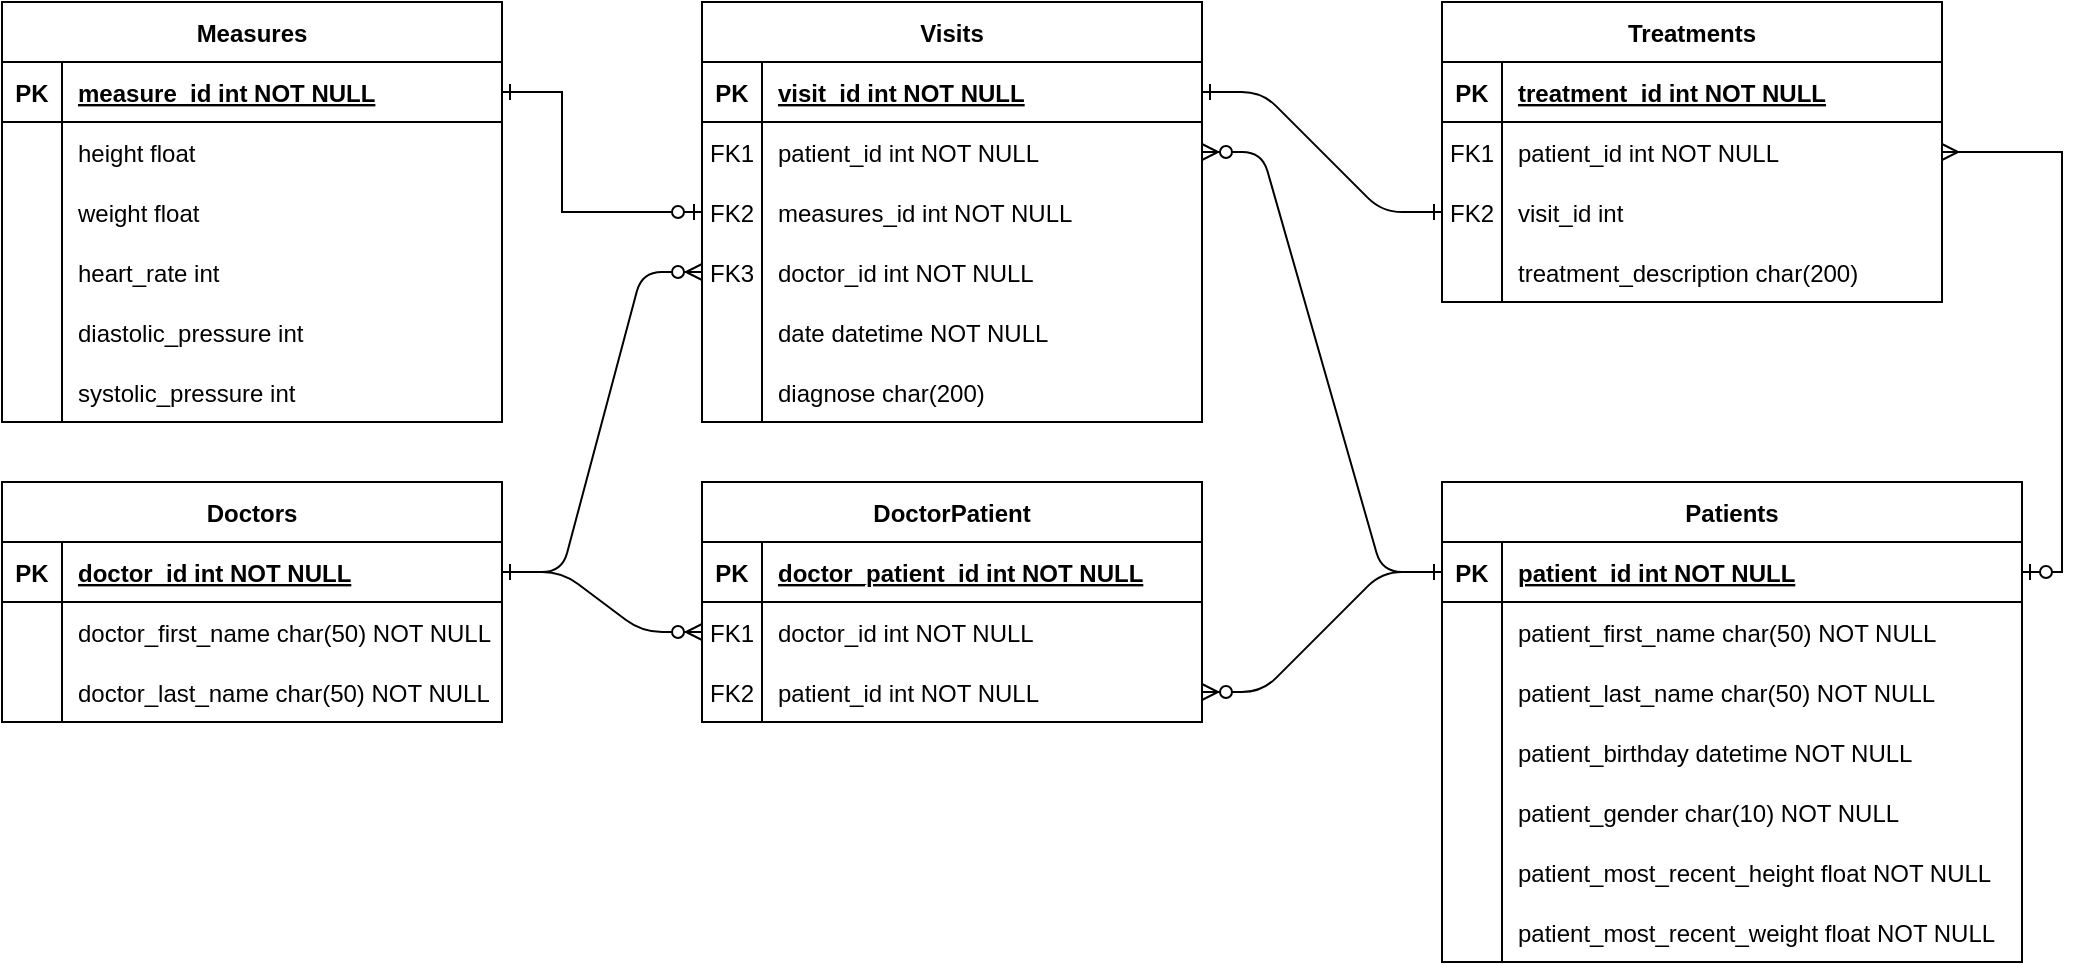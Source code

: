<mxfile version="14.9.6" type="device"><diagram id="R2lEEEUBdFMjLlhIrx00" name="data_model"><mxGraphModel dx="1426" dy="792" grid="1" gridSize="10" guides="1" tooltips="1" connect="1" arrows="1" fold="1" page="1" pageScale="1" pageWidth="850" pageHeight="1100" math="0" shadow="0" extFonts="Permanent Marker^https://fonts.googleapis.com/css?family=Permanent+Marker"><root><mxCell id="0"/><mxCell id="1" parent="0"/><mxCell id="C-vyLk0tnHw3VtMMgP7b-13" value="Patients" style="shape=table;startSize=30;container=1;collapsible=1;childLayout=tableLayout;fixedRows=1;rowLines=0;fontStyle=1;align=center;resizeLast=1;" parent="1" vertex="1"><mxGeometry x="760" y="280" width="290" height="240" as="geometry"><mxRectangle x="380" y="240" width="80" height="30" as="alternateBounds"/></mxGeometry></mxCell><mxCell id="C-vyLk0tnHw3VtMMgP7b-14" value="" style="shape=partialRectangle;collapsible=0;dropTarget=0;pointerEvents=0;fillColor=none;points=[[0,0.5],[1,0.5]];portConstraint=eastwest;top=0;left=0;right=0;bottom=1;" parent="C-vyLk0tnHw3VtMMgP7b-13" vertex="1"><mxGeometry y="30" width="290" height="30" as="geometry"/></mxCell><mxCell id="C-vyLk0tnHw3VtMMgP7b-15" value="PK" style="shape=partialRectangle;overflow=hidden;connectable=0;fillColor=none;top=0;left=0;bottom=0;right=0;fontStyle=1;" parent="C-vyLk0tnHw3VtMMgP7b-14" vertex="1"><mxGeometry width="30" height="30" as="geometry"/></mxCell><mxCell id="C-vyLk0tnHw3VtMMgP7b-16" value="patient_id int NOT NULL " style="shape=partialRectangle;overflow=hidden;connectable=0;fillColor=none;top=0;left=0;bottom=0;right=0;align=left;spacingLeft=6;fontStyle=5;" parent="C-vyLk0tnHw3VtMMgP7b-14" vertex="1"><mxGeometry x="30" width="260" height="30" as="geometry"/></mxCell><mxCell id="C-vyLk0tnHw3VtMMgP7b-17" value="" style="shape=partialRectangle;collapsible=0;dropTarget=0;pointerEvents=0;fillColor=none;points=[[0,0.5],[1,0.5]];portConstraint=eastwest;top=0;left=0;right=0;bottom=0;" parent="C-vyLk0tnHw3VtMMgP7b-13" vertex="1"><mxGeometry y="60" width="290" height="30" as="geometry"/></mxCell><mxCell id="C-vyLk0tnHw3VtMMgP7b-18" value="" style="shape=partialRectangle;overflow=hidden;connectable=0;fillColor=none;top=0;left=0;bottom=0;right=0;" parent="C-vyLk0tnHw3VtMMgP7b-17" vertex="1"><mxGeometry width="30" height="30" as="geometry"/></mxCell><mxCell id="C-vyLk0tnHw3VtMMgP7b-19" value="patient_first_name char(50) NOT NULL" style="shape=partialRectangle;overflow=hidden;connectable=0;fillColor=none;top=0;left=0;bottom=0;right=0;align=left;spacingLeft=6;" parent="C-vyLk0tnHw3VtMMgP7b-17" vertex="1"><mxGeometry x="30" width="260" height="30" as="geometry"/></mxCell><mxCell id="C-vyLk0tnHw3VtMMgP7b-20" value="" style="shape=partialRectangle;collapsible=0;dropTarget=0;pointerEvents=0;fillColor=none;points=[[0,0.5],[1,0.5]];portConstraint=eastwest;top=0;left=0;right=0;bottom=0;" parent="C-vyLk0tnHw3VtMMgP7b-13" vertex="1"><mxGeometry y="90" width="290" height="30" as="geometry"/></mxCell><mxCell id="C-vyLk0tnHw3VtMMgP7b-21" value="" style="shape=partialRectangle;overflow=hidden;connectable=0;fillColor=none;top=0;left=0;bottom=0;right=0;" parent="C-vyLk0tnHw3VtMMgP7b-20" vertex="1"><mxGeometry width="30" height="30" as="geometry"/></mxCell><mxCell id="C-vyLk0tnHw3VtMMgP7b-22" value="patient_last_name char(50) NOT NULL    " style="shape=partialRectangle;overflow=hidden;connectable=0;fillColor=none;top=0;left=0;bottom=0;right=0;align=left;spacingLeft=6;" parent="C-vyLk0tnHw3VtMMgP7b-20" vertex="1"><mxGeometry x="30" width="260" height="30" as="geometry"/></mxCell><mxCell id="SyS3CZimmvygquzeQpcp-12" value="" style="shape=partialRectangle;collapsible=0;dropTarget=0;pointerEvents=0;fillColor=none;points=[[0,0.5],[1,0.5]];portConstraint=eastwest;top=0;left=0;right=0;bottom=0;" parent="C-vyLk0tnHw3VtMMgP7b-13" vertex="1"><mxGeometry y="120" width="290" height="30" as="geometry"/></mxCell><mxCell id="SyS3CZimmvygquzeQpcp-13" value="" style="shape=partialRectangle;overflow=hidden;connectable=0;fillColor=none;top=0;left=0;bottom=0;right=0;" parent="SyS3CZimmvygquzeQpcp-12" vertex="1"><mxGeometry width="30" height="30" as="geometry"/></mxCell><mxCell id="SyS3CZimmvygquzeQpcp-14" value="patient_birthday datetime NOT NULL    " style="shape=partialRectangle;overflow=hidden;connectable=0;fillColor=none;top=0;left=0;bottom=0;right=0;align=left;spacingLeft=6;" parent="SyS3CZimmvygquzeQpcp-12" vertex="1"><mxGeometry x="30" width="260" height="30" as="geometry"/></mxCell><mxCell id="SyS3CZimmvygquzeQpcp-28" value="" style="shape=partialRectangle;collapsible=0;dropTarget=0;pointerEvents=0;fillColor=none;points=[[0,0.5],[1,0.5]];portConstraint=eastwest;top=0;left=0;right=0;bottom=0;" parent="C-vyLk0tnHw3VtMMgP7b-13" vertex="1"><mxGeometry y="150" width="290" height="30" as="geometry"/></mxCell><mxCell id="SyS3CZimmvygquzeQpcp-29" value="" style="shape=partialRectangle;overflow=hidden;connectable=0;fillColor=none;top=0;left=0;bottom=0;right=0;" parent="SyS3CZimmvygquzeQpcp-28" vertex="1"><mxGeometry width="30" height="30" as="geometry"/></mxCell><mxCell id="SyS3CZimmvygquzeQpcp-30" value="patient_gender char(10) NOT NULL    " style="shape=partialRectangle;overflow=hidden;connectable=0;fillColor=none;top=0;left=0;bottom=0;right=0;align=left;spacingLeft=6;" parent="SyS3CZimmvygquzeQpcp-28" vertex="1"><mxGeometry x="30" width="260" height="30" as="geometry"/></mxCell><mxCell id="HrESRsOATAWrDSM1WbiA-1" value="" style="shape=partialRectangle;collapsible=0;dropTarget=0;pointerEvents=0;fillColor=none;points=[[0,0.5],[1,0.5]];portConstraint=eastwest;top=0;left=0;right=0;bottom=0;" parent="C-vyLk0tnHw3VtMMgP7b-13" vertex="1"><mxGeometry y="180" width="290" height="30" as="geometry"/></mxCell><mxCell id="HrESRsOATAWrDSM1WbiA-2" value="" style="shape=partialRectangle;overflow=hidden;connectable=0;fillColor=none;top=0;left=0;bottom=0;right=0;" parent="HrESRsOATAWrDSM1WbiA-1" vertex="1"><mxGeometry width="30" height="30" as="geometry"/></mxCell><mxCell id="HrESRsOATAWrDSM1WbiA-3" value="patient_most_recent_height float NOT NULL    " style="shape=partialRectangle;overflow=hidden;connectable=0;fillColor=none;top=0;left=0;bottom=0;right=0;align=left;spacingLeft=6;" parent="HrESRsOATAWrDSM1WbiA-1" vertex="1"><mxGeometry x="30" width="260" height="30" as="geometry"/></mxCell><mxCell id="HrESRsOATAWrDSM1WbiA-4" value="" style="shape=partialRectangle;collapsible=0;dropTarget=0;pointerEvents=0;fillColor=none;points=[[0,0.5],[1,0.5]];portConstraint=eastwest;top=0;left=0;right=0;bottom=0;" parent="C-vyLk0tnHw3VtMMgP7b-13" vertex="1"><mxGeometry y="210" width="290" height="30" as="geometry"/></mxCell><mxCell id="HrESRsOATAWrDSM1WbiA-5" value="" style="shape=partialRectangle;overflow=hidden;connectable=0;fillColor=none;top=0;left=0;bottom=0;right=0;" parent="HrESRsOATAWrDSM1WbiA-4" vertex="1"><mxGeometry width="30" height="30" as="geometry"/></mxCell><mxCell id="HrESRsOATAWrDSM1WbiA-6" value="patient_most_recent_weight float NOT NULL    " style="shape=partialRectangle;overflow=hidden;connectable=0;fillColor=none;top=0;left=0;bottom=0;right=0;align=left;spacingLeft=6;" parent="HrESRsOATAWrDSM1WbiA-4" vertex="1"><mxGeometry x="30" width="260" height="30" as="geometry"/></mxCell><object label="Doctors" id="C-vyLk0tnHw3VtMMgP7b-23"><mxCell style="shape=table;startSize=30;container=1;collapsible=1;childLayout=tableLayout;fixedRows=1;rowLines=0;fontStyle=1;align=center;resizeLast=1;" parent="1" vertex="1"><mxGeometry x="40" y="280" width="250" height="120" as="geometry"><mxRectangle width="80" height="30" as="alternateBounds"/></mxGeometry></mxCell></object><mxCell id="C-vyLk0tnHw3VtMMgP7b-24" value="" style="shape=partialRectangle;collapsible=0;dropTarget=0;pointerEvents=0;fillColor=none;points=[[0,0.5],[1,0.5]];portConstraint=eastwest;top=0;left=0;right=0;bottom=1;" parent="C-vyLk0tnHw3VtMMgP7b-23" vertex="1"><mxGeometry y="30" width="250" height="30" as="geometry"/></mxCell><mxCell id="C-vyLk0tnHw3VtMMgP7b-25" value="PK" style="shape=partialRectangle;overflow=hidden;connectable=0;fillColor=none;top=0;left=0;bottom=0;right=0;fontStyle=1;" parent="C-vyLk0tnHw3VtMMgP7b-24" vertex="1"><mxGeometry width="30" height="30" as="geometry"/></mxCell><mxCell id="C-vyLk0tnHw3VtMMgP7b-26" value="doctor_id int NOT NULL" style="shape=partialRectangle;overflow=hidden;connectable=0;fillColor=none;top=0;left=0;bottom=0;right=0;align=left;spacingLeft=6;fontStyle=5;" parent="C-vyLk0tnHw3VtMMgP7b-24" vertex="1"><mxGeometry x="30" width="220" height="30" as="geometry"/></mxCell><mxCell id="C-vyLk0tnHw3VtMMgP7b-27" value="" style="shape=partialRectangle;collapsible=0;dropTarget=0;pointerEvents=0;fillColor=none;points=[[0,0.5],[1,0.5]];portConstraint=eastwest;top=0;left=0;right=0;bottom=0;" parent="C-vyLk0tnHw3VtMMgP7b-23" vertex="1"><mxGeometry y="60" width="250" height="30" as="geometry"/></mxCell><mxCell id="C-vyLk0tnHw3VtMMgP7b-28" value="" style="shape=partialRectangle;overflow=hidden;connectable=0;fillColor=none;top=0;left=0;bottom=0;right=0;" parent="C-vyLk0tnHw3VtMMgP7b-27" vertex="1"><mxGeometry width="30" height="30" as="geometry"/></mxCell><mxCell id="C-vyLk0tnHw3VtMMgP7b-29" value="doctor_first_name char(50) NOT NULL" style="shape=partialRectangle;overflow=hidden;connectable=0;fillColor=none;top=0;left=0;bottom=0;right=0;align=left;spacingLeft=6;" parent="C-vyLk0tnHw3VtMMgP7b-27" vertex="1"><mxGeometry x="30" width="220" height="30" as="geometry"/></mxCell><mxCell id="SyS3CZimmvygquzeQpcp-31" value="" style="shape=partialRectangle;collapsible=0;dropTarget=0;pointerEvents=0;fillColor=none;points=[[0,0.5],[1,0.5]];portConstraint=eastwest;top=0;left=0;right=0;bottom=0;" parent="C-vyLk0tnHw3VtMMgP7b-23" vertex="1"><mxGeometry y="90" width="250" height="30" as="geometry"/></mxCell><mxCell id="SyS3CZimmvygquzeQpcp-32" value="" style="shape=partialRectangle;overflow=hidden;connectable=0;fillColor=none;top=0;left=0;bottom=0;right=0;" parent="SyS3CZimmvygquzeQpcp-31" vertex="1"><mxGeometry width="30" height="30" as="geometry"/></mxCell><mxCell id="SyS3CZimmvygquzeQpcp-33" value="doctor_last_name char(50) NOT NULL" style="shape=partialRectangle;overflow=hidden;connectable=0;fillColor=none;top=0;left=0;bottom=0;right=0;align=left;spacingLeft=6;" parent="SyS3CZimmvygquzeQpcp-31" vertex="1"><mxGeometry x="30" width="220" height="30" as="geometry"/></mxCell><mxCell id="SyS3CZimmvygquzeQpcp-34" value="Measures" style="shape=table;startSize=30;container=1;collapsible=1;childLayout=tableLayout;fixedRows=1;rowLines=0;fontStyle=1;align=center;resizeLast=1;" parent="1" vertex="1"><mxGeometry x="40" y="40" width="250" height="210" as="geometry"><mxRectangle x="380" y="240" width="80" height="30" as="alternateBounds"/></mxGeometry></mxCell><mxCell id="SyS3CZimmvygquzeQpcp-35" value="" style="shape=partialRectangle;collapsible=0;dropTarget=0;pointerEvents=0;fillColor=none;points=[[0,0.5],[1,0.5]];portConstraint=eastwest;top=0;left=0;right=0;bottom=1;" parent="SyS3CZimmvygquzeQpcp-34" vertex="1"><mxGeometry y="30" width="250" height="30" as="geometry"/></mxCell><mxCell id="SyS3CZimmvygquzeQpcp-36" value="PK" style="shape=partialRectangle;overflow=hidden;connectable=0;fillColor=none;top=0;left=0;bottom=0;right=0;fontStyle=1;" parent="SyS3CZimmvygquzeQpcp-35" vertex="1"><mxGeometry width="30" height="30" as="geometry"/></mxCell><mxCell id="SyS3CZimmvygquzeQpcp-37" value="measure_id int NOT NULL" style="shape=partialRectangle;overflow=hidden;connectable=0;fillColor=none;top=0;left=0;bottom=0;right=0;align=left;spacingLeft=6;fontStyle=5;" parent="SyS3CZimmvygquzeQpcp-35" vertex="1"><mxGeometry x="30" width="220" height="30" as="geometry"/></mxCell><mxCell id="SyS3CZimmvygquzeQpcp-38" value="" style="shape=partialRectangle;collapsible=0;dropTarget=0;pointerEvents=0;fillColor=none;points=[[0,0.5],[1,0.5]];portConstraint=eastwest;top=0;left=0;right=0;bottom=0;" parent="SyS3CZimmvygquzeQpcp-34" vertex="1"><mxGeometry y="60" width="250" height="30" as="geometry"/></mxCell><mxCell id="SyS3CZimmvygquzeQpcp-39" value="" style="shape=partialRectangle;overflow=hidden;connectable=0;fillColor=none;top=0;left=0;bottom=0;right=0;" parent="SyS3CZimmvygquzeQpcp-38" vertex="1"><mxGeometry width="30" height="30" as="geometry"/></mxCell><mxCell id="SyS3CZimmvygquzeQpcp-40" value="height float" style="shape=partialRectangle;overflow=hidden;connectable=0;fillColor=none;top=0;left=0;bottom=0;right=0;align=left;spacingLeft=6;" parent="SyS3CZimmvygquzeQpcp-38" vertex="1"><mxGeometry x="30" width="220" height="30" as="geometry"/></mxCell><mxCell id="SyS3CZimmvygquzeQpcp-41" value="" style="shape=partialRectangle;collapsible=0;dropTarget=0;pointerEvents=0;fillColor=none;points=[[0,0.5],[1,0.5]];portConstraint=eastwest;top=0;left=0;right=0;bottom=0;" parent="SyS3CZimmvygquzeQpcp-34" vertex="1"><mxGeometry y="90" width="250" height="30" as="geometry"/></mxCell><mxCell id="SyS3CZimmvygquzeQpcp-42" value="" style="shape=partialRectangle;overflow=hidden;connectable=0;fillColor=none;top=0;left=0;bottom=0;right=0;" parent="SyS3CZimmvygquzeQpcp-41" vertex="1"><mxGeometry width="30" height="30" as="geometry"/></mxCell><mxCell id="SyS3CZimmvygquzeQpcp-43" value="weight float" style="shape=partialRectangle;overflow=hidden;connectable=0;fillColor=none;top=0;left=0;bottom=0;right=0;align=left;spacingLeft=6;" parent="SyS3CZimmvygquzeQpcp-41" vertex="1"><mxGeometry x="30" width="220" height="30" as="geometry"/></mxCell><mxCell id="SyS3CZimmvygquzeQpcp-44" value="" style="shape=partialRectangle;collapsible=0;dropTarget=0;pointerEvents=0;fillColor=none;points=[[0,0.5],[1,0.5]];portConstraint=eastwest;top=0;left=0;right=0;bottom=0;" parent="SyS3CZimmvygquzeQpcp-34" vertex="1"><mxGeometry y="120" width="250" height="30" as="geometry"/></mxCell><mxCell id="SyS3CZimmvygquzeQpcp-45" value="" style="shape=partialRectangle;overflow=hidden;connectable=0;fillColor=none;top=0;left=0;bottom=0;right=0;" parent="SyS3CZimmvygquzeQpcp-44" vertex="1"><mxGeometry width="30" height="30" as="geometry"/></mxCell><mxCell id="SyS3CZimmvygquzeQpcp-46" value="heart_rate int" style="shape=partialRectangle;overflow=hidden;connectable=0;fillColor=none;top=0;left=0;bottom=0;right=0;align=left;spacingLeft=6;" parent="SyS3CZimmvygquzeQpcp-44" vertex="1"><mxGeometry x="30" width="220" height="30" as="geometry"/></mxCell><mxCell id="SyS3CZimmvygquzeQpcp-120" value="" style="shape=partialRectangle;collapsible=0;dropTarget=0;pointerEvents=0;fillColor=none;points=[[0,0.5],[1,0.5]];portConstraint=eastwest;top=0;left=0;right=0;bottom=0;" parent="SyS3CZimmvygquzeQpcp-34" vertex="1"><mxGeometry y="150" width="250" height="30" as="geometry"/></mxCell><mxCell id="SyS3CZimmvygquzeQpcp-121" value="" style="shape=partialRectangle;overflow=hidden;connectable=0;fillColor=none;top=0;left=0;bottom=0;right=0;" parent="SyS3CZimmvygquzeQpcp-120" vertex="1"><mxGeometry width="30" height="30" as="geometry"/></mxCell><mxCell id="SyS3CZimmvygquzeQpcp-122" value="diastolic_pressure int" style="shape=partialRectangle;overflow=hidden;connectable=0;fillColor=none;top=0;left=0;bottom=0;right=0;align=left;spacingLeft=6;" parent="SyS3CZimmvygquzeQpcp-120" vertex="1"><mxGeometry x="30" width="220" height="30" as="geometry"/></mxCell><mxCell id="SyS3CZimmvygquzeQpcp-123" value="" style="shape=partialRectangle;collapsible=0;dropTarget=0;pointerEvents=0;fillColor=none;points=[[0,0.5],[1,0.5]];portConstraint=eastwest;top=0;left=0;right=0;bottom=0;" parent="SyS3CZimmvygquzeQpcp-34" vertex="1"><mxGeometry y="180" width="250" height="30" as="geometry"/></mxCell><mxCell id="SyS3CZimmvygquzeQpcp-124" value="" style="shape=partialRectangle;overflow=hidden;connectable=0;fillColor=none;top=0;left=0;bottom=0;right=0;" parent="SyS3CZimmvygquzeQpcp-123" vertex="1"><mxGeometry width="30" height="30" as="geometry"/></mxCell><mxCell id="SyS3CZimmvygquzeQpcp-125" value="systolic_pressure int" style="shape=partialRectangle;overflow=hidden;connectable=0;fillColor=none;top=0;left=0;bottom=0;right=0;align=left;spacingLeft=6;" parent="SyS3CZimmvygquzeQpcp-123" vertex="1"><mxGeometry x="30" width="220" height="30" as="geometry"/></mxCell><mxCell id="SyS3CZimmvygquzeQpcp-51" value="Visits" style="shape=table;startSize=30;container=1;collapsible=1;childLayout=tableLayout;fixedRows=1;rowLines=0;fontStyle=1;align=center;resizeLast=1;" parent="1" vertex="1"><mxGeometry x="390" y="40" width="250" height="210" as="geometry"><mxRectangle x="380" y="240" width="80" height="30" as="alternateBounds"/></mxGeometry></mxCell><mxCell id="SyS3CZimmvygquzeQpcp-52" value="" style="shape=partialRectangle;collapsible=0;dropTarget=0;pointerEvents=0;fillColor=none;points=[[0,0.5],[1,0.5]];portConstraint=eastwest;top=0;left=0;right=0;bottom=1;" parent="SyS3CZimmvygquzeQpcp-51" vertex="1"><mxGeometry y="30" width="250" height="30" as="geometry"/></mxCell><mxCell id="SyS3CZimmvygquzeQpcp-53" value="PK" style="shape=partialRectangle;overflow=hidden;connectable=0;fillColor=none;top=0;left=0;bottom=0;right=0;fontStyle=1;" parent="SyS3CZimmvygquzeQpcp-52" vertex="1"><mxGeometry width="30" height="30" as="geometry"/></mxCell><mxCell id="SyS3CZimmvygquzeQpcp-54" value="visit_id int NOT NULL " style="shape=partialRectangle;overflow=hidden;connectable=0;fillColor=none;top=0;left=0;bottom=0;right=0;align=left;spacingLeft=6;fontStyle=5;" parent="SyS3CZimmvygquzeQpcp-52" vertex="1"><mxGeometry x="30" width="220" height="30" as="geometry"/></mxCell><mxCell id="SyS3CZimmvygquzeQpcp-55" value="" style="shape=partialRectangle;collapsible=0;dropTarget=0;pointerEvents=0;fillColor=none;points=[[0,0.5],[1,0.5]];portConstraint=eastwest;top=0;left=0;right=0;bottom=0;" parent="SyS3CZimmvygquzeQpcp-51" vertex="1"><mxGeometry y="60" width="250" height="30" as="geometry"/></mxCell><mxCell id="SyS3CZimmvygquzeQpcp-56" value="FK1" style="shape=partialRectangle;overflow=hidden;connectable=0;fillColor=none;top=0;left=0;bottom=0;right=0;" parent="SyS3CZimmvygquzeQpcp-55" vertex="1"><mxGeometry width="30" height="30" as="geometry"/></mxCell><mxCell id="SyS3CZimmvygquzeQpcp-57" value="patient_id int NOT NULL" style="shape=partialRectangle;overflow=hidden;connectable=0;fillColor=none;top=0;left=0;bottom=0;right=0;align=left;spacingLeft=6;" parent="SyS3CZimmvygquzeQpcp-55" vertex="1"><mxGeometry x="30" width="220" height="30" as="geometry"/></mxCell><mxCell id="SyS3CZimmvygquzeQpcp-61" value="" style="shape=partialRectangle;collapsible=0;dropTarget=0;pointerEvents=0;fillColor=none;points=[[0,0.5],[1,0.5]];portConstraint=eastwest;top=0;left=0;right=0;bottom=0;" parent="SyS3CZimmvygquzeQpcp-51" vertex="1"><mxGeometry y="90" width="250" height="30" as="geometry"/></mxCell><mxCell id="SyS3CZimmvygquzeQpcp-62" value="FK2" style="shape=partialRectangle;overflow=hidden;connectable=0;fillColor=none;top=0;left=0;bottom=0;right=0;" parent="SyS3CZimmvygquzeQpcp-61" vertex="1"><mxGeometry width="30" height="30" as="geometry"/></mxCell><mxCell id="SyS3CZimmvygquzeQpcp-63" value="measures_id int NOT NULL" style="shape=partialRectangle;overflow=hidden;connectable=0;fillColor=none;top=0;left=0;bottom=0;right=0;align=left;spacingLeft=6;" parent="SyS3CZimmvygquzeQpcp-61" vertex="1"><mxGeometry x="30" width="220" height="30" as="geometry"/></mxCell><mxCell id="Iv0DApj9Q-r7oVMYBCJd-18" value="" style="shape=partialRectangle;collapsible=0;dropTarget=0;pointerEvents=0;fillColor=none;points=[[0,0.5],[1,0.5]];portConstraint=eastwest;top=0;left=0;right=0;bottom=0;" vertex="1" parent="SyS3CZimmvygquzeQpcp-51"><mxGeometry y="120" width="250" height="30" as="geometry"/></mxCell><mxCell id="Iv0DApj9Q-r7oVMYBCJd-19" value="FK3" style="shape=partialRectangle;overflow=hidden;connectable=0;fillColor=none;top=0;left=0;bottom=0;right=0;" vertex="1" parent="Iv0DApj9Q-r7oVMYBCJd-18"><mxGeometry width="30" height="30" as="geometry"/></mxCell><mxCell id="Iv0DApj9Q-r7oVMYBCJd-20" value="doctor_id int NOT NULL" style="shape=partialRectangle;overflow=hidden;connectable=0;fillColor=none;top=0;left=0;bottom=0;right=0;align=left;spacingLeft=6;" vertex="1" parent="Iv0DApj9Q-r7oVMYBCJd-18"><mxGeometry x="30" width="220" height="30" as="geometry"/></mxCell><mxCell id="SyS3CZimmvygquzeQpcp-64" value="" style="shape=partialRectangle;collapsible=0;dropTarget=0;pointerEvents=0;fillColor=none;points=[[0,0.5],[1,0.5]];portConstraint=eastwest;top=0;left=0;right=0;bottom=0;" parent="SyS3CZimmvygquzeQpcp-51" vertex="1"><mxGeometry y="150" width="250" height="30" as="geometry"/></mxCell><mxCell id="SyS3CZimmvygquzeQpcp-65" value="" style="shape=partialRectangle;overflow=hidden;connectable=0;fillColor=none;top=0;left=0;bottom=0;right=0;" parent="SyS3CZimmvygquzeQpcp-64" vertex="1"><mxGeometry width="30" height="30" as="geometry"/></mxCell><mxCell id="SyS3CZimmvygquzeQpcp-66" value="date datetime NOT NULL    " style="shape=partialRectangle;overflow=hidden;connectable=0;fillColor=none;top=0;left=0;bottom=0;right=0;align=left;spacingLeft=6;" parent="SyS3CZimmvygquzeQpcp-64" vertex="1"><mxGeometry x="30" width="220" height="30" as="geometry"/></mxCell><mxCell id="SyS3CZimmvygquzeQpcp-67" value="" style="shape=partialRectangle;collapsible=0;dropTarget=0;pointerEvents=0;fillColor=none;points=[[0,0.5],[1,0.5]];portConstraint=eastwest;top=0;left=0;right=0;bottom=0;" parent="SyS3CZimmvygquzeQpcp-51" vertex="1"><mxGeometry y="180" width="250" height="30" as="geometry"/></mxCell><mxCell id="SyS3CZimmvygquzeQpcp-68" value="" style="shape=partialRectangle;overflow=hidden;connectable=0;fillColor=none;top=0;left=0;bottom=0;right=0;" parent="SyS3CZimmvygquzeQpcp-67" vertex="1"><mxGeometry width="30" height="30" as="geometry"/></mxCell><mxCell id="SyS3CZimmvygquzeQpcp-69" value="diagnose char(200)" style="shape=partialRectangle;overflow=hidden;connectable=0;fillColor=none;top=0;left=0;bottom=0;right=0;align=left;spacingLeft=6;" parent="SyS3CZimmvygquzeQpcp-67" vertex="1"><mxGeometry x="30" width="220" height="30" as="geometry"/></mxCell><mxCell id="SyS3CZimmvygquzeQpcp-70" value="Treatments" style="shape=table;startSize=30;container=1;collapsible=1;childLayout=tableLayout;fixedRows=1;rowLines=0;fontStyle=1;align=center;resizeLast=1;" parent="1" vertex="1"><mxGeometry x="760" y="40" width="250" height="150" as="geometry"><mxRectangle x="380" y="240" width="80" height="30" as="alternateBounds"/></mxGeometry></mxCell><mxCell id="SyS3CZimmvygquzeQpcp-71" value="" style="shape=partialRectangle;collapsible=0;dropTarget=0;pointerEvents=0;fillColor=none;points=[[0,0.5],[1,0.5]];portConstraint=eastwest;top=0;left=0;right=0;bottom=1;" parent="SyS3CZimmvygquzeQpcp-70" vertex="1"><mxGeometry y="30" width="250" height="30" as="geometry"/></mxCell><mxCell id="SyS3CZimmvygquzeQpcp-72" value="PK" style="shape=partialRectangle;overflow=hidden;connectable=0;fillColor=none;top=0;left=0;bottom=0;right=0;fontStyle=1;" parent="SyS3CZimmvygquzeQpcp-71" vertex="1"><mxGeometry width="30" height="30" as="geometry"/></mxCell><mxCell id="SyS3CZimmvygquzeQpcp-73" value="treatment_id int NOT NULL " style="shape=partialRectangle;overflow=hidden;connectable=0;fillColor=none;top=0;left=0;bottom=0;right=0;align=left;spacingLeft=6;fontStyle=5;" parent="SyS3CZimmvygquzeQpcp-71" vertex="1"><mxGeometry x="30" width="220" height="30" as="geometry"/></mxCell><mxCell id="SyS3CZimmvygquzeQpcp-74" value="" style="shape=partialRectangle;collapsible=0;dropTarget=0;pointerEvents=0;fillColor=none;points=[[0,0.5],[1,0.5]];portConstraint=eastwest;top=0;left=0;right=0;bottom=0;" parent="SyS3CZimmvygquzeQpcp-70" vertex="1"><mxGeometry y="60" width="250" height="30" as="geometry"/></mxCell><mxCell id="SyS3CZimmvygquzeQpcp-75" value="FK1" style="shape=partialRectangle;overflow=hidden;connectable=0;fillColor=none;top=0;left=0;bottom=0;right=0;" parent="SyS3CZimmvygquzeQpcp-74" vertex="1"><mxGeometry width="30" height="30" as="geometry"/></mxCell><mxCell id="SyS3CZimmvygquzeQpcp-76" value="patient_id int NOT NULL" style="shape=partialRectangle;overflow=hidden;connectable=0;fillColor=none;top=0;left=0;bottom=0;right=0;align=left;spacingLeft=6;" parent="SyS3CZimmvygquzeQpcp-74" vertex="1"><mxGeometry x="30" width="220" height="30" as="geometry"/></mxCell><mxCell id="SyS3CZimmvygquzeQpcp-77" value="" style="shape=partialRectangle;collapsible=0;dropTarget=0;pointerEvents=0;fillColor=none;points=[[0,0.5],[1,0.5]];portConstraint=eastwest;top=0;left=0;right=0;bottom=0;" parent="SyS3CZimmvygquzeQpcp-70" vertex="1"><mxGeometry y="90" width="250" height="30" as="geometry"/></mxCell><mxCell id="SyS3CZimmvygquzeQpcp-78" value="FK2" style="shape=partialRectangle;overflow=hidden;connectable=0;fillColor=none;top=0;left=0;bottom=0;right=0;" parent="SyS3CZimmvygquzeQpcp-77" vertex="1"><mxGeometry width="30" height="30" as="geometry"/></mxCell><mxCell id="SyS3CZimmvygquzeQpcp-79" value="visit_id int" style="shape=partialRectangle;overflow=hidden;connectable=0;fillColor=none;top=0;left=0;bottom=0;right=0;align=left;spacingLeft=6;" parent="SyS3CZimmvygquzeQpcp-77" vertex="1"><mxGeometry x="30" width="220" height="30" as="geometry"/></mxCell><mxCell id="SyS3CZimmvygquzeQpcp-86" value="" style="shape=partialRectangle;collapsible=0;dropTarget=0;pointerEvents=0;fillColor=none;points=[[0,0.5],[1,0.5]];portConstraint=eastwest;top=0;left=0;right=0;bottom=0;" parent="SyS3CZimmvygquzeQpcp-70" vertex="1"><mxGeometry y="120" width="250" height="30" as="geometry"/></mxCell><mxCell id="SyS3CZimmvygquzeQpcp-87" value="" style="shape=partialRectangle;overflow=hidden;connectable=0;fillColor=none;top=0;left=0;bottom=0;right=0;" parent="SyS3CZimmvygquzeQpcp-86" vertex="1"><mxGeometry width="30" height="30" as="geometry"/></mxCell><mxCell id="SyS3CZimmvygquzeQpcp-88" value="treatment_description char(200)" style="shape=partialRectangle;overflow=hidden;connectable=0;fillColor=none;top=0;left=0;bottom=0;right=0;align=left;spacingLeft=6;" parent="SyS3CZimmvygquzeQpcp-86" vertex="1"><mxGeometry x="30" width="220" height="30" as="geometry"/></mxCell><mxCell id="SyS3CZimmvygquzeQpcp-93" value="" style="edgeStyle=entityRelationEdgeStyle;endArrow=ERone;startArrow=ERone;endFill=0;startFill=0;exitX=1;exitY=0.5;exitDx=0;exitDy=0;entryX=0;entryY=0.5;entryDx=0;entryDy=0;" parent="1" source="SyS3CZimmvygquzeQpcp-52" target="SyS3CZimmvygquzeQpcp-77" edge="1"><mxGeometry width="100" height="100" relative="1" as="geometry"><mxPoint x="730" y="630" as="sourcePoint"/><mxPoint x="730" y="890" as="targetPoint"/></mxGeometry></mxCell><mxCell id="SyS3CZimmvygquzeQpcp-94" value="" style="edgeStyle=entityRelationEdgeStyle;endArrow=ERzeroToMany;startArrow=ERone;endFill=1;startFill=0;exitX=1;exitY=0.5;exitDx=0;exitDy=0;entryX=0;entryY=0.5;entryDx=0;entryDy=0;" parent="1" source="C-vyLk0tnHw3VtMMgP7b-24" target="SyS3CZimmvygquzeQpcp-108" edge="1"><mxGeometry width="100" height="100" relative="1" as="geometry"><mxPoint x="360" y="355" as="sourcePoint"/><mxPoint x="440" y="145" as="targetPoint"/></mxGeometry></mxCell><object label="DoctorPatient" id="SyS3CZimmvygquzeQpcp-104"><mxCell style="shape=table;startSize=30;container=1;collapsible=1;childLayout=tableLayout;fixedRows=1;rowLines=0;fontStyle=1;align=center;resizeLast=1;" parent="1" vertex="1"><mxGeometry x="390" y="280" width="250" height="120" as="geometry"><mxRectangle width="80" height="30" as="alternateBounds"/></mxGeometry></mxCell></object><mxCell id="SyS3CZimmvygquzeQpcp-105" value="" style="shape=partialRectangle;collapsible=0;dropTarget=0;pointerEvents=0;fillColor=none;points=[[0,0.5],[1,0.5]];portConstraint=eastwest;top=0;left=0;right=0;bottom=1;" parent="SyS3CZimmvygquzeQpcp-104" vertex="1"><mxGeometry y="30" width="250" height="30" as="geometry"/></mxCell><mxCell id="SyS3CZimmvygquzeQpcp-106" value="PK" style="shape=partialRectangle;overflow=hidden;connectable=0;fillColor=none;top=0;left=0;bottom=0;right=0;fontStyle=1;" parent="SyS3CZimmvygquzeQpcp-105" vertex="1"><mxGeometry width="30" height="30" as="geometry"/></mxCell><mxCell id="SyS3CZimmvygquzeQpcp-107" value="doctor_patient_id int NOT NULL" style="shape=partialRectangle;overflow=hidden;connectable=0;fillColor=none;top=0;left=0;bottom=0;right=0;align=left;spacingLeft=6;fontStyle=5;" parent="SyS3CZimmvygquzeQpcp-105" vertex="1"><mxGeometry x="30" width="220" height="30" as="geometry"/></mxCell><mxCell id="SyS3CZimmvygquzeQpcp-108" value="" style="shape=partialRectangle;collapsible=0;dropTarget=0;pointerEvents=0;fillColor=none;points=[[0,0.5],[1,0.5]];portConstraint=eastwest;top=0;left=0;right=0;bottom=0;" parent="SyS3CZimmvygquzeQpcp-104" vertex="1"><mxGeometry y="60" width="250" height="30" as="geometry"/></mxCell><mxCell id="SyS3CZimmvygquzeQpcp-109" value="FK1" style="shape=partialRectangle;overflow=hidden;connectable=0;fillColor=none;top=0;left=0;bottom=0;right=0;" parent="SyS3CZimmvygquzeQpcp-108" vertex="1"><mxGeometry width="30" height="30" as="geometry"/></mxCell><mxCell id="SyS3CZimmvygquzeQpcp-110" value="doctor_id int NOT NULL" style="shape=partialRectangle;overflow=hidden;connectable=0;fillColor=none;top=0;left=0;bottom=0;right=0;align=left;spacingLeft=6;" parent="SyS3CZimmvygquzeQpcp-108" vertex="1"><mxGeometry x="30" width="220" height="30" as="geometry"/></mxCell><mxCell id="SyS3CZimmvygquzeQpcp-111" value="" style="shape=partialRectangle;collapsible=0;dropTarget=0;pointerEvents=0;fillColor=none;points=[[0,0.5],[1,0.5]];portConstraint=eastwest;top=0;left=0;right=0;bottom=0;" parent="SyS3CZimmvygquzeQpcp-104" vertex="1"><mxGeometry y="90" width="250" height="30" as="geometry"/></mxCell><mxCell id="SyS3CZimmvygquzeQpcp-112" value="FK2" style="shape=partialRectangle;overflow=hidden;connectable=0;fillColor=none;top=0;left=0;bottom=0;right=0;" parent="SyS3CZimmvygquzeQpcp-111" vertex="1"><mxGeometry width="30" height="30" as="geometry"/></mxCell><mxCell id="SyS3CZimmvygquzeQpcp-113" value="patient_id int NOT NULL" style="shape=partialRectangle;overflow=hidden;connectable=0;fillColor=none;top=0;left=0;bottom=0;right=0;align=left;spacingLeft=6;" parent="SyS3CZimmvygquzeQpcp-111" vertex="1"><mxGeometry x="30" width="220" height="30" as="geometry"/></mxCell><mxCell id="SyS3CZimmvygquzeQpcp-114" value="" style="edgeStyle=entityRelationEdgeStyle;endArrow=ERzeroToMany;startArrow=ERone;endFill=1;startFill=0;exitX=0;exitY=0.5;exitDx=0;exitDy=0;entryX=1;entryY=0.5;entryDx=0;entryDy=0;" parent="1" source="C-vyLk0tnHw3VtMMgP7b-14" target="SyS3CZimmvygquzeQpcp-111" edge="1"><mxGeometry width="100" height="100" relative="1" as="geometry"><mxPoint x="550" y="500" as="sourcePoint"/><mxPoint x="660" y="540" as="targetPoint"/></mxGeometry></mxCell><mxCell id="SyS3CZimmvygquzeQpcp-118" style="edgeStyle=elbowEdgeStyle;rounded=0;orthogonalLoop=1;jettySize=auto;html=1;exitX=1;exitY=0.5;exitDx=0;exitDy=0;entryX=1;entryY=0.5;entryDx=0;entryDy=0;startArrow=ERzeroToOne;startFill=1;endArrow=ERmany;endFill=0;" parent="1" source="C-vyLk0tnHw3VtMMgP7b-14" target="SyS3CZimmvygquzeQpcp-74" edge="1"><mxGeometry relative="1" as="geometry"><Array as="points"><mxPoint x="1070" y="220"/></Array></mxGeometry></mxCell><mxCell id="SyS3CZimmvygquzeQpcp-119" style="edgeStyle=elbowEdgeStyle;rounded=0;orthogonalLoop=1;jettySize=auto;html=1;exitX=0;exitY=0.5;exitDx=0;exitDy=0;entryX=1;entryY=0.5;entryDx=0;entryDy=0;startArrow=ERzeroToOne;startFill=1;endArrow=ERone;endFill=0;" parent="1" source="SyS3CZimmvygquzeQpcp-61" target="SyS3CZimmvygquzeQpcp-35" edge="1"><mxGeometry relative="1" as="geometry"><Array as="points"><mxPoint x="320" y="110"/></Array></mxGeometry></mxCell><mxCell id="Iv0DApj9Q-r7oVMYBCJd-1" value="" style="edgeStyle=entityRelationEdgeStyle;endArrow=ERzeroToMany;startArrow=ERone;endFill=1;startFill=0;exitX=0;exitY=0.5;exitDx=0;exitDy=0;" edge="1" parent="1" source="C-vyLk0tnHw3VtMMgP7b-14" target="SyS3CZimmvygquzeQpcp-55"><mxGeometry width="100" height="100" relative="1" as="geometry"><mxPoint x="770" y="335" as="sourcePoint"/><mxPoint x="650" y="395" as="targetPoint"/></mxGeometry></mxCell><mxCell id="Iv0DApj9Q-r7oVMYBCJd-21" value="" style="edgeStyle=entityRelationEdgeStyle;endArrow=ERzeroToMany;startArrow=ERone;endFill=1;startFill=0;exitX=1;exitY=0.5;exitDx=0;exitDy=0;entryX=0;entryY=0.5;entryDx=0;entryDy=0;" edge="1" parent="1" source="C-vyLk0tnHw3VtMMgP7b-24" target="Iv0DApj9Q-r7oVMYBCJd-18"><mxGeometry width="100" height="100" relative="1" as="geometry"><mxPoint x="300" y="335" as="sourcePoint"/><mxPoint x="400" y="365" as="targetPoint"/></mxGeometry></mxCell></root></mxGraphModel></diagram></mxfile>